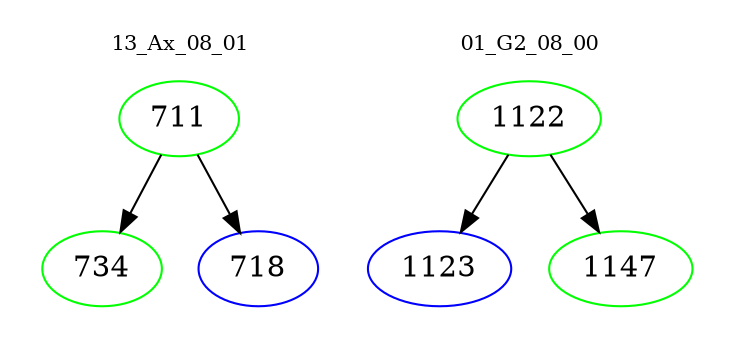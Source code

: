 digraph{
subgraph cluster_0 {
color = white
label = "13_Ax_08_01";
fontsize=10;
T0_711 [label="711", color="green"]
T0_711 -> T0_734 [color="black"]
T0_734 [label="734", color="green"]
T0_711 -> T0_718 [color="black"]
T0_718 [label="718", color="blue"]
}
subgraph cluster_1 {
color = white
label = "01_G2_08_00";
fontsize=10;
T1_1122 [label="1122", color="green"]
T1_1122 -> T1_1123 [color="black"]
T1_1123 [label="1123", color="blue"]
T1_1122 -> T1_1147 [color="black"]
T1_1147 [label="1147", color="green"]
}
}
